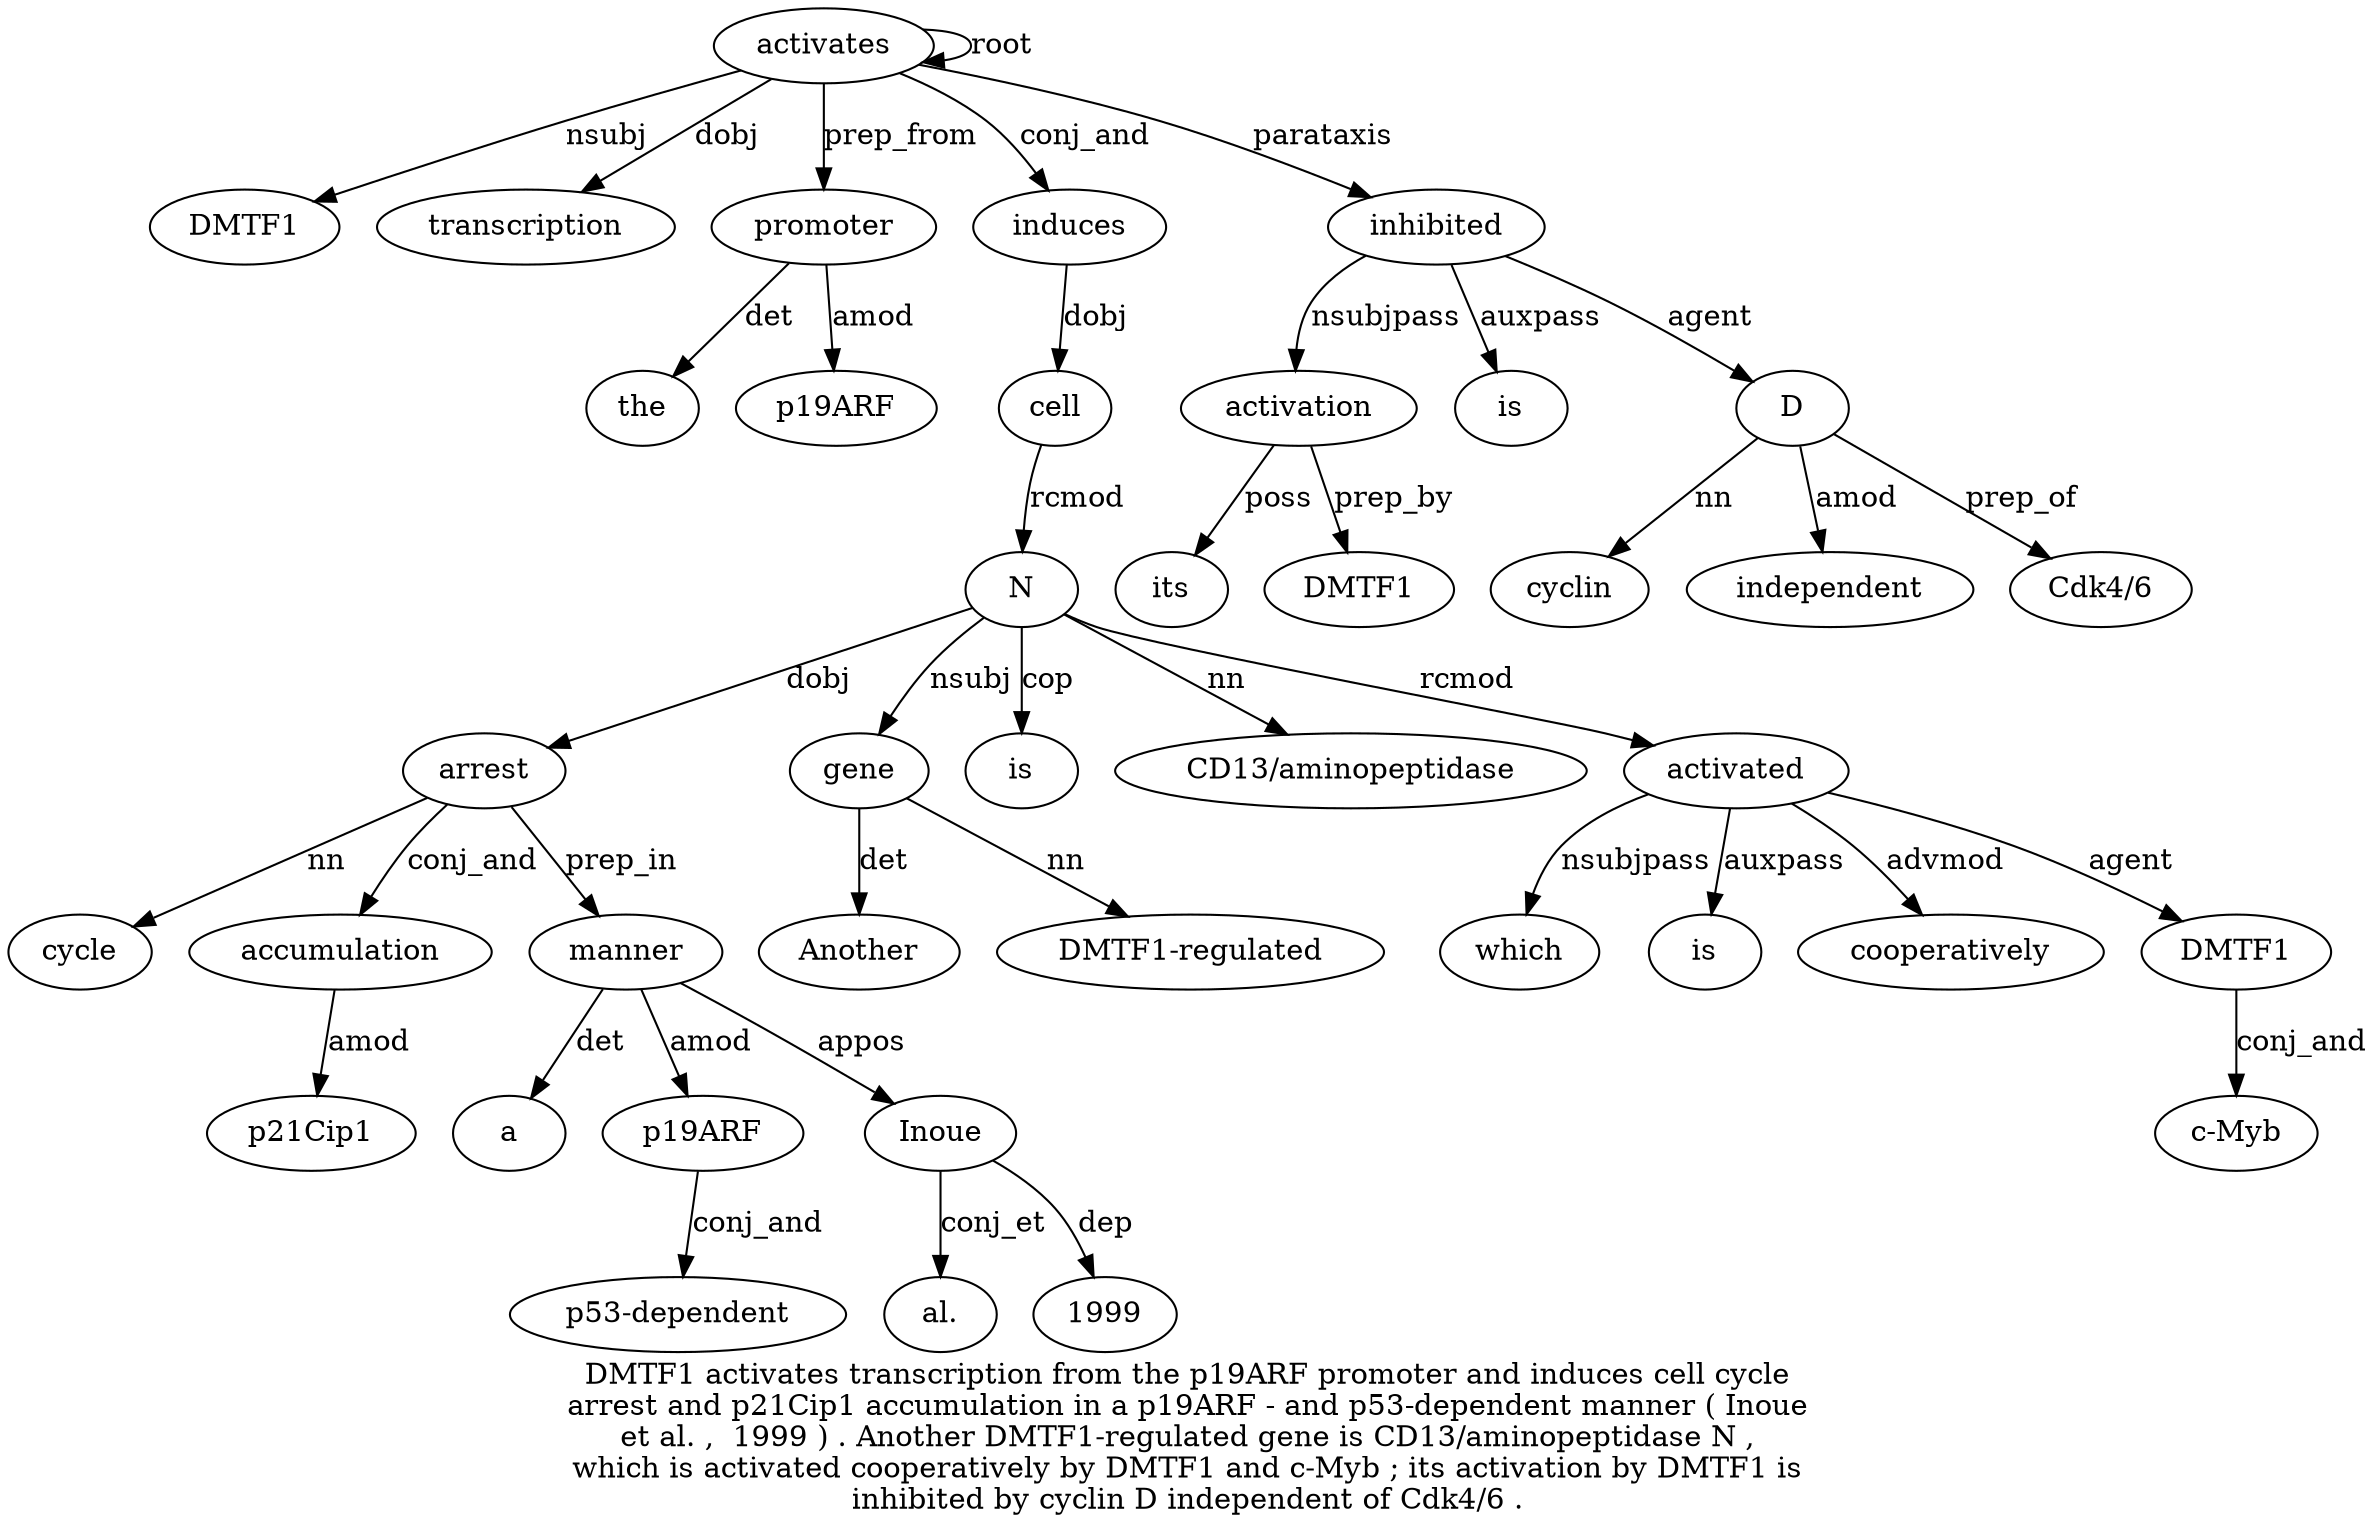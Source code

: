 digraph "DMTF1 activates transcription from the p19ARF promoter and induces cell cycle arrest and p21Cip1 accumulation in a p19ARF - and p53-dependent manner ( Inoue et al. ,  1999 ) . Another DMTF1-regulated gene is CD13/aminopeptidase N ,  which is activated cooperatively by DMTF1 and c-Myb ; its activation by DMTF1 is inhibited by cyclin D independent of Cdk4/6 ." {
label="DMTF1 activates transcription from the p19ARF promoter and induces cell cycle
arrest and p21Cip1 accumulation in a p19ARF - and p53-dependent manner ( Inoue
et al. ,  1999 ) . Another DMTF1-regulated gene is CD13/aminopeptidase N ,
which is activated cooperatively by DMTF1 and c-Myb ; its activation by DMTF1 is
inhibited by cyclin D independent of Cdk4/6 .";
activates2 [style=filled, fillcolor=white, label=activates];
DMTF1 [style=filled, fillcolor=white, label=DMTF1];
activates2 -> DMTF1  [label=nsubj];
activates2 -> activates2  [label=root];
transcription3 [style=filled, fillcolor=white, label=transcription];
activates2 -> transcription3  [label=dobj];
promoter7 [style=filled, fillcolor=white, label=promoter];
the5 [style=filled, fillcolor=white, label=the];
promoter7 -> the5  [label=det];
p19ARF6 [style=filled, fillcolor=white, label=p19ARF];
promoter7 -> p19ARF6  [label=amod];
activates2 -> promoter7  [label=prep_from];
induces9 [style=filled, fillcolor=white, label=induces];
activates2 -> induces9  [label=conj_and];
cell10 [style=filled, fillcolor=white, label=cell];
induces9 -> cell10  [label=dobj];
arrest12 [style=filled, fillcolor=white, label=arrest];
cycle11 [style=filled, fillcolor=white, label=cycle];
arrest12 -> cycle11  [label=nn];
N36 [style=filled, fillcolor=white, label=N];
N36 -> arrest12  [label=dobj];
accumulation15 [style=filled, fillcolor=white, label=accumulation];
p21Cip114 [style=filled, fillcolor=white, label=p21Cip1];
accumulation15 -> p21Cip114  [label=amod];
arrest12 -> accumulation15  [label=conj_and];
manner22 [style=filled, fillcolor=white, label=manner];
a17 [style=filled, fillcolor=white, label=a];
manner22 -> a17  [label=det];
p19ARF18 [style=filled, fillcolor=white, label=p19ARF];
manner22 -> p19ARF18  [label=amod];
"p53-dependent21" [style=filled, fillcolor=white, label="p53-dependent"];
p19ARF18 -> "p53-dependent21"  [label=conj_and];
arrest12 -> manner22  [label=prep_in];
Inoue24 [style=filled, fillcolor=white, label=Inoue];
manner22 -> Inoue24  [label=appos];
"al.26" [style=filled, fillcolor=white, label="al."];
Inoue24 -> "al.26"  [label=conj_et];
199928 [style=filled, fillcolor=white, label=1999];
Inoue24 -> 199928  [label=dep];
gene33 [style=filled, fillcolor=white, label=gene];
Another31 [style=filled, fillcolor=white, label=Another];
gene33 -> Another31  [label=det];
"DMTF1-regulated32" [style=filled, fillcolor=white, label="DMTF1-regulated"];
gene33 -> "DMTF1-regulated32"  [label=nn];
N36 -> gene33  [label=nsubj];
is34 [style=filled, fillcolor=white, label=is];
N36 -> is34  [label=cop];
"CD13/aminopeptidase35" [style=filled, fillcolor=white, label="CD13/aminopeptidase"];
N36 -> "CD13/aminopeptidase35"  [label=nn];
cell10 -> N36  [label=rcmod];
activated40 [style=filled, fillcolor=white, label=activated];
which38 [style=filled, fillcolor=white, label=which];
activated40 -> which38  [label=nsubjpass];
is39 [style=filled, fillcolor=white, label=is];
activated40 -> is39  [label=auxpass];
N36 -> activated40  [label=rcmod];
cooperatively41 [style=filled, fillcolor=white, label=cooperatively];
activated40 -> cooperatively41  [label=advmod];
DMTF143 [style=filled, fillcolor=white, label=DMTF1];
activated40 -> DMTF143  [label=agent];
"c-Myb45" [style=filled, fillcolor=white, label="c-Myb"];
DMTF143 -> "c-Myb45"  [label=conj_and];
activation48 [style=filled, fillcolor=white, label=activation];
its47 [style=filled, fillcolor=white, label=its];
activation48 -> its47  [label=poss];
inhibited52 [style=filled, fillcolor=white, label=inhibited];
inhibited52 -> activation48  [label=nsubjpass];
DMTF150 [style=filled, fillcolor=white, label=DMTF1];
activation48 -> DMTF150  [label=prep_by];
is51 [style=filled, fillcolor=white, label=is];
inhibited52 -> is51  [label=auxpass];
activates2 -> inhibited52  [label=parataxis];
D55 [style=filled, fillcolor=white, label=D];
cyclin54 [style=filled, fillcolor=white, label=cyclin];
D55 -> cyclin54  [label=nn];
inhibited52 -> D55  [label=agent];
independent56 [style=filled, fillcolor=white, label=independent];
D55 -> independent56  [label=amod];
"Cdk4/658" [style=filled, fillcolor=white, label="Cdk4/6"];
D55 -> "Cdk4/658"  [label=prep_of];
}
